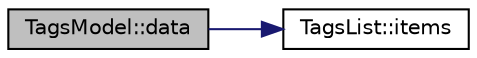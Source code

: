 digraph "TagsModel::data"
{
 // INTERACTIVE_SVG=YES
 // LATEX_PDF_SIZE
  edge [fontname="Helvetica",fontsize="10",labelfontname="Helvetica",labelfontsize="10"];
  node [fontname="Helvetica",fontsize="10",shape=record];
  rankdir="LR";
  Node2 [label="TagsModel::data",height=0.2,width=0.4,color="black", fillcolor="grey75", style="filled", fontcolor="black",tooltip=" "];
  Node2 -> Node3 [color="midnightblue",fontsize="10",style="solid",fontname="Helvetica"];
  Node3 [label="TagsList::items",height=0.2,width=0.4,color="black", fillcolor="white", style="filled",URL="$class_tags_list.html#a53b142ecc6ce9e5452f9c4731c2c985f",tooltip=" "];
}

